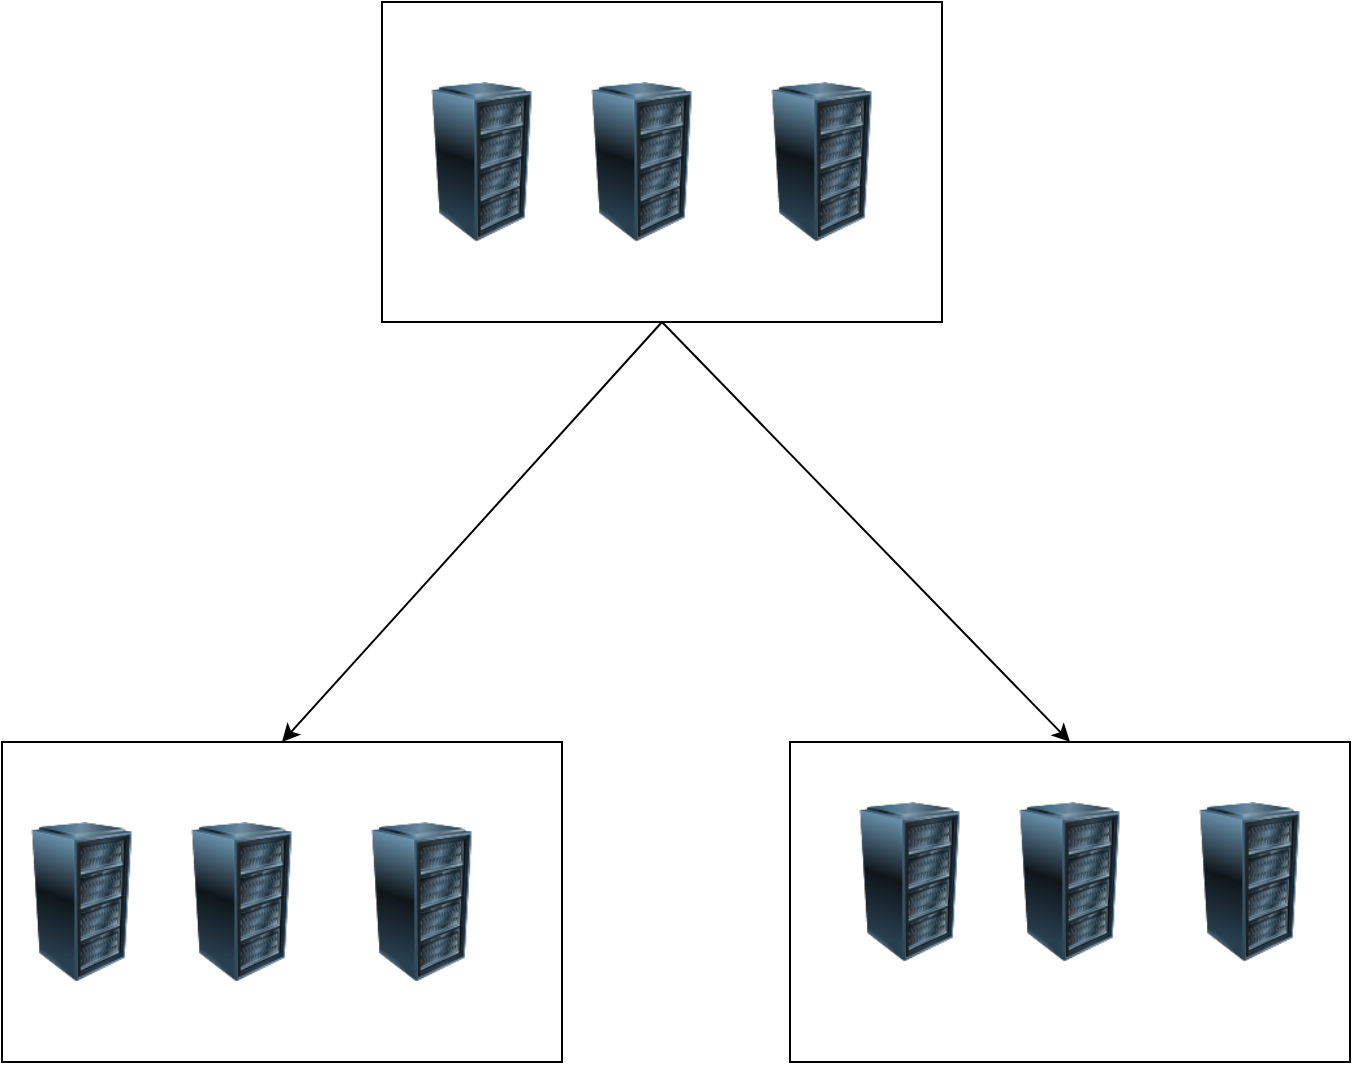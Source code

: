 <mxfile>
    <diagram id="tisC0CNGukfMyETHUiwo" name="페이지-1">
        <mxGraphModel dx="464" dy="916" grid="1" gridSize="10" guides="1" tooltips="1" connect="1" arrows="1" fold="1" page="1" pageScale="1" pageWidth="827" pageHeight="1169" math="0" shadow="0">
            <root>
                <mxCell id="0"/>
                <mxCell id="1" parent="0"/>
                <mxCell id="15" value="" style="group" vertex="1" connectable="0" parent="1">
                    <mxGeometry x="210" y="30" width="280" height="160" as="geometry"/>
                </mxCell>
                <mxCell id="12" value="" style="rounded=0;whiteSpace=wrap;html=1;" vertex="1" parent="15">
                    <mxGeometry width="280" height="160" as="geometry"/>
                </mxCell>
                <mxCell id="3" value="" style="image;html=1;image=img/lib/clip_art/computers/Server_Rack_128x128.png" vertex="1" parent="15">
                    <mxGeometry x="10" y="40" width="80" height="80" as="geometry"/>
                </mxCell>
                <mxCell id="4" value="" style="image;html=1;image=img/lib/clip_art/computers/Server_Rack_128x128.png" vertex="1" parent="15">
                    <mxGeometry x="180" y="40" width="80" height="80" as="geometry"/>
                </mxCell>
                <mxCell id="5" value="" style="image;html=1;image=img/lib/clip_art/computers/Server_Rack_128x128.png" vertex="1" parent="15">
                    <mxGeometry x="90" y="40" width="80" height="80" as="geometry"/>
                </mxCell>
                <mxCell id="16" value="" style="group;fillColor=#0050ef;fontColor=#ffffff;strokeColor=#001DBC;" vertex="1" connectable="0" parent="1">
                    <mxGeometry x="20" y="400" width="280" height="160" as="geometry"/>
                </mxCell>
                <mxCell id="14" value="" style="rounded=0;whiteSpace=wrap;html=1;" vertex="1" parent="16">
                    <mxGeometry width="280" height="160" as="geometry"/>
                </mxCell>
                <mxCell id="6" value="" style="image;html=1;image=img/lib/clip_art/computers/Server_Rack_128x128.png" vertex="1" parent="16">
                    <mxGeometry y="40" width="80" height="80" as="geometry"/>
                </mxCell>
                <mxCell id="7" value="" style="image;html=1;image=img/lib/clip_art/computers/Server_Rack_128x128.png" vertex="1" parent="16">
                    <mxGeometry x="170" y="40" width="80" height="80" as="geometry"/>
                </mxCell>
                <mxCell id="8" value="" style="image;html=1;image=img/lib/clip_art/computers/Server_Rack_128x128.png" vertex="1" parent="16">
                    <mxGeometry x="80" y="40" width="80" height="80" as="geometry"/>
                </mxCell>
                <mxCell id="17" value="" style="group;fillColor=#6a00ff;fontColor=#ffffff;strokeColor=#3700CC;" vertex="1" connectable="0" parent="1">
                    <mxGeometry x="414" y="400" width="280" height="160" as="geometry"/>
                </mxCell>
                <mxCell id="13" value="" style="rounded=0;whiteSpace=wrap;html=1;" vertex="1" parent="17">
                    <mxGeometry width="280" height="160" as="geometry"/>
                </mxCell>
                <mxCell id="9" value="" style="image;html=1;image=img/lib/clip_art/computers/Server_Rack_128x128.png" vertex="1" parent="17">
                    <mxGeometry x="20" y="30" width="80" height="80" as="geometry"/>
                </mxCell>
                <mxCell id="10" value="" style="image;html=1;image=img/lib/clip_art/computers/Server_Rack_128x128.png" vertex="1" parent="17">
                    <mxGeometry x="190" y="30" width="80" height="80" as="geometry"/>
                </mxCell>
                <mxCell id="11" value="" style="image;html=1;image=img/lib/clip_art/computers/Server_Rack_128x128.png" vertex="1" parent="17">
                    <mxGeometry x="100" y="30" width="80" height="80" as="geometry"/>
                </mxCell>
                <mxCell id="18" style="edgeStyle=none;html=1;exitX=0.5;exitY=1;exitDx=0;exitDy=0;entryX=0.5;entryY=0;entryDx=0;entryDy=0;" edge="1" parent="1" source="12" target="14">
                    <mxGeometry relative="1" as="geometry">
                        <mxPoint x="170" y="400" as="targetPoint"/>
                    </mxGeometry>
                </mxCell>
                <mxCell id="19" style="edgeStyle=none;html=1;exitX=0.5;exitY=1;exitDx=0;exitDy=0;entryX=0.5;entryY=0;entryDx=0;entryDy=0;" edge="1" parent="1" source="12" target="13">
                    <mxGeometry relative="1" as="geometry"/>
                </mxCell>
            </root>
        </mxGraphModel>
    </diagram>
</mxfile>